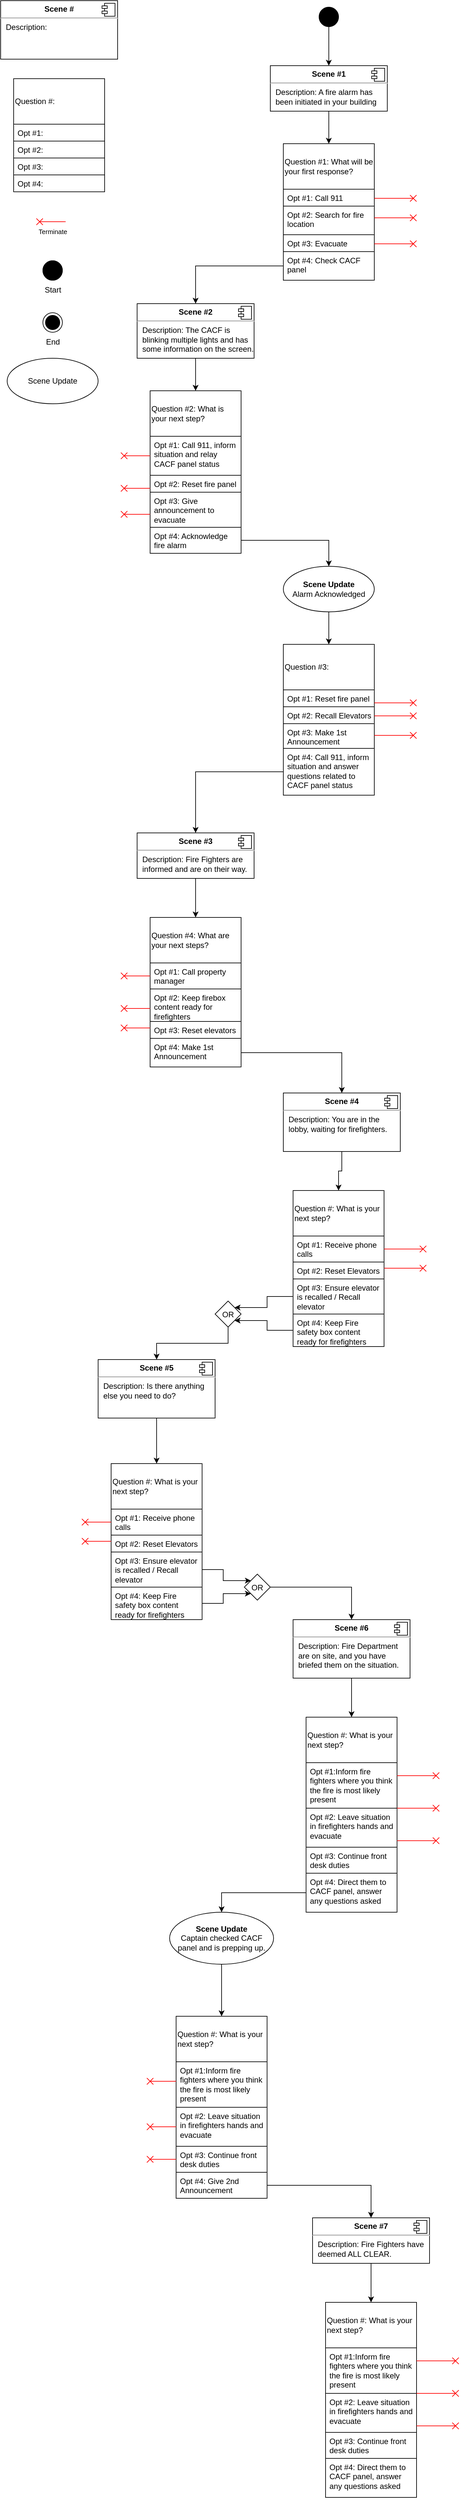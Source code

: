 <mxfile version="21.6.9" type="github">
  <diagram name="Page-1" id="AQs57PXgsGD-zcUtLHHk">
    <mxGraphModel dx="1326" dy="733" grid="1" gridSize="10" guides="1" tooltips="1" connect="1" arrows="1" fold="1" page="1" pageScale="1" pageWidth="850" pageHeight="1100" math="0" shadow="0">
      <root>
        <mxCell id="0" />
        <mxCell id="1" parent="0" />
        <mxCell id="a6gklqWP3DV6brZuFsVB-33" value="&lt;p style=&quot;margin:0px;margin-top:6px;text-align:center;&quot;&gt;&lt;b&gt;Scene #&lt;/b&gt;&lt;/p&gt;&lt;hr&gt;&lt;p style=&quot;margin:0px;margin-left:8px;&quot;&gt;Description:&amp;nbsp;&lt;/p&gt;" style="align=left;overflow=fill;html=1;dropTarget=0;whiteSpace=wrap;" parent="1" vertex="1">
          <mxGeometry x="10" y="10" width="180" height="90" as="geometry" />
        </mxCell>
        <mxCell id="a6gklqWP3DV6brZuFsVB-34" value="" style="shape=component;jettyWidth=8;jettyHeight=4;" parent="a6gklqWP3DV6brZuFsVB-33" vertex="1">
          <mxGeometry x="1" width="20" height="20" relative="1" as="geometry">
            <mxPoint x="-24" y="4" as="offset" />
          </mxGeometry>
        </mxCell>
        <mxCell id="a6gklqWP3DV6brZuFsVB-35" value="Question #:" style="swimlane;fontStyle=0;childLayout=stackLayout;horizontal=1;startSize=70;fillColor=none;horizontalStack=0;resizeParent=1;resizeParentMax=0;resizeLast=0;collapsible=1;marginBottom=0;whiteSpace=wrap;html=1;align=left;" parent="1" vertex="1">
          <mxGeometry x="30" y="130" width="140" height="174" as="geometry" />
        </mxCell>
        <mxCell id="a6gklqWP3DV6brZuFsVB-41" value="Opt #1:" style="text;strokeColor=default;fillColor=none;align=left;verticalAlign=top;spacingLeft=4;spacingRight=4;overflow=hidden;rotatable=0;points=[[0,0.5],[1,0.5]];portConstraint=eastwest;whiteSpace=wrap;html=1;" parent="a6gklqWP3DV6brZuFsVB-35" vertex="1">
          <mxGeometry y="70" width="140" height="26" as="geometry" />
        </mxCell>
        <mxCell id="a6gklqWP3DV6brZuFsVB-40" value="Opt #2:" style="text;strokeColor=default;fillColor=none;align=left;verticalAlign=top;spacingLeft=4;spacingRight=4;overflow=hidden;rotatable=0;points=[[0,0.5],[1,0.5]];portConstraint=eastwest;whiteSpace=wrap;html=1;" parent="a6gklqWP3DV6brZuFsVB-35" vertex="1">
          <mxGeometry y="96" width="140" height="26" as="geometry" />
        </mxCell>
        <mxCell id="a6gklqWP3DV6brZuFsVB-39" value="Opt #3:" style="text;strokeColor=default;fillColor=none;align=left;verticalAlign=top;spacingLeft=4;spacingRight=4;overflow=hidden;rotatable=0;points=[[0,0.5],[1,0.5]];portConstraint=eastwest;whiteSpace=wrap;html=1;" parent="a6gklqWP3DV6brZuFsVB-35" vertex="1">
          <mxGeometry y="122" width="140" height="26" as="geometry" />
        </mxCell>
        <mxCell id="a6gklqWP3DV6brZuFsVB-36" value="Opt #4:" style="text;strokeColor=default;fillColor=none;align=left;verticalAlign=top;spacingLeft=4;spacingRight=4;overflow=hidden;rotatable=0;points=[[0,0.5],[1,0.5]];portConstraint=eastwest;whiteSpace=wrap;html=1;" parent="a6gklqWP3DV6brZuFsVB-35" vertex="1">
          <mxGeometry y="148" width="140" height="26" as="geometry" />
        </mxCell>
        <mxCell id="a6gklqWP3DV6brZuFsVB-42" value="" style="endArrow=none;startArrow=sysMLx;endFill=0;startFill=0;html=1;verticalAlign=bottom;labelBackgroundColor=none;strokeWidth=1;startSize=8;rounded=0;strokeColor=#FF0000;" parent="1" edge="1">
          <mxGeometry width="160" relative="1" as="geometry">
            <mxPoint x="70" y="350" as="sourcePoint" />
            <mxPoint x="110" y="350" as="targetPoint" />
          </mxGeometry>
        </mxCell>
        <mxCell id="a6gklqWP3DV6brZuFsVB-43" value="&lt;font style=&quot;font-size: 10px;&quot;&gt;Terminate&lt;/font&gt;" style="text;html=1;align=center;verticalAlign=middle;resizable=0;points=[];autosize=1;strokeColor=none;fillColor=none;" parent="1" vertex="1">
          <mxGeometry x="55" y="350" width="70" height="30" as="geometry" />
        </mxCell>
        <mxCell id="a6gklqWP3DV6brZuFsVB-44" value="" style="ellipse;fillColor=strokeColor;html=1;" parent="1" vertex="1">
          <mxGeometry x="75" y="410" width="30" height="30" as="geometry" />
        </mxCell>
        <mxCell id="a6gklqWP3DV6brZuFsVB-45" value="" style="ellipse;html=1;shape=endState;fillColor=strokeColor;" parent="1" vertex="1">
          <mxGeometry x="75" y="490" width="30" height="30" as="geometry" />
        </mxCell>
        <mxCell id="a6gklqWP3DV6brZuFsVB-46" value="Start" style="text;html=1;align=center;verticalAlign=middle;resizable=0;points=[];autosize=1;strokeColor=none;fillColor=none;" parent="1" vertex="1">
          <mxGeometry x="65" y="440" width="50" height="30" as="geometry" />
        </mxCell>
        <mxCell id="a6gklqWP3DV6brZuFsVB-47" value="End" style="text;html=1;align=center;verticalAlign=middle;resizable=0;points=[];autosize=1;strokeColor=none;fillColor=none;" parent="1" vertex="1">
          <mxGeometry x="70" y="520" width="40" height="30" as="geometry" />
        </mxCell>
        <mxCell id="a6gklqWP3DV6brZuFsVB-48" value="" style="ellipse;fillColor=strokeColor;html=1;" parent="1" vertex="1">
          <mxGeometry x="75" y="410" width="30" height="30" as="geometry" />
        </mxCell>
        <mxCell id="a6gklqWP3DV6brZuFsVB-52" style="edgeStyle=orthogonalEdgeStyle;rounded=0;orthogonalLoop=1;jettySize=auto;html=1;entryX=0.5;entryY=0;entryDx=0;entryDy=0;" parent="1" source="a6gklqWP3DV6brZuFsVB-49" target="a6gklqWP3DV6brZuFsVB-50" edge="1">
          <mxGeometry relative="1" as="geometry" />
        </mxCell>
        <mxCell id="a6gklqWP3DV6brZuFsVB-49" value="" style="ellipse;fillColor=strokeColor;html=1;" parent="1" vertex="1">
          <mxGeometry x="500" y="20" width="30" height="30" as="geometry" />
        </mxCell>
        <mxCell id="a6gklqWP3DV6brZuFsVB-58" style="edgeStyle=orthogonalEdgeStyle;rounded=0;orthogonalLoop=1;jettySize=auto;html=1;entryX=0.5;entryY=0;entryDx=0;entryDy=0;" parent="1" source="a6gklqWP3DV6brZuFsVB-50" target="a6gklqWP3DV6brZuFsVB-53" edge="1">
          <mxGeometry relative="1" as="geometry" />
        </mxCell>
        <mxCell id="a6gklqWP3DV6brZuFsVB-50" value="&lt;p style=&quot;margin:0px;margin-top:6px;text-align:center;&quot;&gt;&lt;b&gt;Scene #1&lt;/b&gt;&lt;/p&gt;&lt;hr&gt;&lt;p style=&quot;margin:0px;margin-left:8px;&quot;&gt;Description: A fire alarm has been initiated in your building&lt;/p&gt;" style="align=left;overflow=fill;html=1;dropTarget=0;whiteSpace=wrap;" parent="1" vertex="1">
          <mxGeometry x="425" y="110" width="180" height="70" as="geometry" />
        </mxCell>
        <mxCell id="a6gklqWP3DV6brZuFsVB-51" value="" style="shape=component;jettyWidth=8;jettyHeight=4;" parent="a6gklqWP3DV6brZuFsVB-50" vertex="1">
          <mxGeometry x="1" width="20" height="20" relative="1" as="geometry">
            <mxPoint x="-24" y="4" as="offset" />
          </mxGeometry>
        </mxCell>
        <mxCell id="a6gklqWP3DV6brZuFsVB-53" value="Question #1: What will be your first response?&amp;nbsp;" style="swimlane;fontStyle=0;childLayout=stackLayout;horizontal=1;startSize=70;fillColor=none;horizontalStack=0;resizeParent=1;resizeParentMax=0;resizeLast=0;collapsible=1;marginBottom=0;whiteSpace=wrap;html=1;align=left;" parent="1" vertex="1">
          <mxGeometry x="445" y="230" width="140" height="210" as="geometry" />
        </mxCell>
        <mxCell id="a6gklqWP3DV6brZuFsVB-54" value="Opt #1: Call 911" style="text;strokeColor=default;fillColor=none;align=left;verticalAlign=top;spacingLeft=4;spacingRight=4;overflow=hidden;rotatable=0;points=[[0,0.5],[1,0.5]];portConstraint=eastwest;whiteSpace=wrap;html=1;" parent="a6gklqWP3DV6brZuFsVB-53" vertex="1">
          <mxGeometry y="70" width="140" height="26" as="geometry" />
        </mxCell>
        <mxCell id="a6gklqWP3DV6brZuFsVB-55" value="Opt #2: Search for fire location" style="text;strokeColor=default;fillColor=none;align=left;verticalAlign=top;spacingLeft=4;spacingRight=4;overflow=hidden;rotatable=0;points=[[0,0.5],[1,0.5]];portConstraint=eastwest;whiteSpace=wrap;html=1;" parent="a6gklqWP3DV6brZuFsVB-53" vertex="1">
          <mxGeometry y="96" width="140" height="44" as="geometry" />
        </mxCell>
        <mxCell id="a6gklqWP3DV6brZuFsVB-56" value="Opt #3: Evacuate" style="text;strokeColor=default;fillColor=none;align=left;verticalAlign=top;spacingLeft=4;spacingRight=4;overflow=hidden;rotatable=0;points=[[0,0.5],[1,0.5]];portConstraint=eastwest;whiteSpace=wrap;html=1;" parent="a6gklqWP3DV6brZuFsVB-53" vertex="1">
          <mxGeometry y="140" width="140" height="26" as="geometry" />
        </mxCell>
        <mxCell id="a6gklqWP3DV6brZuFsVB-57" value="Opt #4: Check CACF panel" style="text;strokeColor=default;fillColor=none;align=left;verticalAlign=top;spacingLeft=4;spacingRight=4;overflow=hidden;rotatable=0;points=[[0,0.5],[1,0.5]];portConstraint=eastwest;whiteSpace=wrap;html=1;" parent="a6gklqWP3DV6brZuFsVB-53" vertex="1">
          <mxGeometry y="166" width="140" height="44" as="geometry" />
        </mxCell>
        <mxCell id="a6gklqWP3DV6brZuFsVB-71" style="edgeStyle=orthogonalEdgeStyle;rounded=0;orthogonalLoop=1;jettySize=auto;html=1;entryX=0.5;entryY=0;entryDx=0;entryDy=0;" parent="1" source="a6gklqWP3DV6brZuFsVB-59" target="a6gklqWP3DV6brZuFsVB-66" edge="1">
          <mxGeometry relative="1" as="geometry" />
        </mxCell>
        <mxCell id="a6gklqWP3DV6brZuFsVB-59" value="&lt;p style=&quot;margin:0px;margin-top:6px;text-align:center;&quot;&gt;&lt;b&gt;Scene #2&lt;/b&gt;&lt;/p&gt;&lt;hr&gt;&lt;p style=&quot;margin:0px;margin-left:8px;&quot;&gt;Description: The CACF is blinking multiple lights and has some information on the screen.&lt;/p&gt;" style="align=left;overflow=fill;html=1;dropTarget=0;whiteSpace=wrap;" parent="1" vertex="1">
          <mxGeometry x="220" y="476" width="180" height="84" as="geometry" />
        </mxCell>
        <mxCell id="a6gklqWP3DV6brZuFsVB-60" value="" style="shape=component;jettyWidth=8;jettyHeight=4;" parent="a6gklqWP3DV6brZuFsVB-59" vertex="1">
          <mxGeometry x="1" width="20" height="20" relative="1" as="geometry">
            <mxPoint x="-24" y="4" as="offset" />
          </mxGeometry>
        </mxCell>
        <mxCell id="a6gklqWP3DV6brZuFsVB-61" style="edgeStyle=orthogonalEdgeStyle;rounded=0;orthogonalLoop=1;jettySize=auto;html=1;entryX=0.5;entryY=0;entryDx=0;entryDy=0;" parent="1" source="a6gklqWP3DV6brZuFsVB-57" target="a6gklqWP3DV6brZuFsVB-59" edge="1">
          <mxGeometry relative="1" as="geometry" />
        </mxCell>
        <mxCell id="a6gklqWP3DV6brZuFsVB-63" value="" style="endArrow=none;startArrow=sysMLx;endFill=0;startFill=0;html=1;verticalAlign=bottom;labelBackgroundColor=none;strokeWidth=1;startSize=8;rounded=0;strokeColor=#FF0000;" parent="1" edge="1">
          <mxGeometry width="160" relative="1" as="geometry">
            <mxPoint x="645" y="314" as="sourcePoint" />
            <mxPoint x="585" y="314" as="targetPoint" />
          </mxGeometry>
        </mxCell>
        <mxCell id="a6gklqWP3DV6brZuFsVB-64" value="" style="endArrow=none;startArrow=sysMLx;endFill=0;startFill=0;html=1;verticalAlign=bottom;labelBackgroundColor=none;strokeWidth=1;startSize=8;rounded=0;strokeColor=#FF0000;" parent="1" edge="1">
          <mxGeometry width="160" relative="1" as="geometry">
            <mxPoint x="645" y="344" as="sourcePoint" />
            <mxPoint x="585" y="344" as="targetPoint" />
          </mxGeometry>
        </mxCell>
        <mxCell id="a6gklqWP3DV6brZuFsVB-65" value="" style="endArrow=none;startArrow=sysMLx;endFill=0;startFill=0;html=1;verticalAlign=bottom;labelBackgroundColor=none;strokeWidth=1;startSize=8;rounded=0;strokeColor=#FF0000;" parent="1" edge="1">
          <mxGeometry width="160" relative="1" as="geometry">
            <mxPoint x="645" y="384" as="sourcePoint" />
            <mxPoint x="585" y="384" as="targetPoint" />
          </mxGeometry>
        </mxCell>
        <mxCell id="a6gklqWP3DV6brZuFsVB-66" value="Question #2: What is your next step?" style="swimlane;fontStyle=0;childLayout=stackLayout;horizontal=1;startSize=70;fillColor=none;horizontalStack=0;resizeParent=1;resizeParentMax=0;resizeLast=0;collapsible=1;marginBottom=0;whiteSpace=wrap;html=1;align=left;" parent="1" vertex="1">
          <mxGeometry x="240" y="610" width="140" height="250" as="geometry" />
        </mxCell>
        <mxCell id="a6gklqWP3DV6brZuFsVB-67" value="Opt #1: Call 911, inform situation and relay CACF panel status" style="text;strokeColor=default;fillColor=none;align=left;verticalAlign=top;spacingLeft=4;spacingRight=4;overflow=hidden;rotatable=0;points=[[0,0.5],[1,0.5]];portConstraint=eastwest;whiteSpace=wrap;html=1;" parent="a6gklqWP3DV6brZuFsVB-66" vertex="1">
          <mxGeometry y="70" width="140" height="60" as="geometry" />
        </mxCell>
        <mxCell id="a6gklqWP3DV6brZuFsVB-68" value="Opt #2: Reset fire panel" style="text;strokeColor=default;fillColor=none;align=left;verticalAlign=top;spacingLeft=4;spacingRight=4;overflow=hidden;rotatable=0;points=[[0,0.5],[1,0.5]];portConstraint=eastwest;whiteSpace=wrap;html=1;" parent="a6gklqWP3DV6brZuFsVB-66" vertex="1">
          <mxGeometry y="130" width="140" height="26" as="geometry" />
        </mxCell>
        <mxCell id="a6gklqWP3DV6brZuFsVB-69" value="Opt #3: Give announcement to evacuate" style="text;strokeColor=default;fillColor=none;align=left;verticalAlign=top;spacingLeft=4;spacingRight=4;overflow=hidden;rotatable=0;points=[[0,0.5],[1,0.5]];portConstraint=eastwest;whiteSpace=wrap;html=1;" parent="a6gklqWP3DV6brZuFsVB-66" vertex="1">
          <mxGeometry y="156" width="140" height="54" as="geometry" />
        </mxCell>
        <mxCell id="a6gklqWP3DV6brZuFsVB-70" value="Opt #4: Acknowledge fire alarm" style="text;strokeColor=default;fillColor=none;align=left;verticalAlign=top;spacingLeft=4;spacingRight=4;overflow=hidden;rotatable=0;points=[[0,0.5],[1,0.5]];portConstraint=eastwest;whiteSpace=wrap;html=1;" parent="a6gklqWP3DV6brZuFsVB-66" vertex="1">
          <mxGeometry y="210" width="140" height="40" as="geometry" />
        </mxCell>
        <mxCell id="a6gklqWP3DV6brZuFsVB-72" value="" style="endArrow=none;startArrow=sysMLx;endFill=0;startFill=0;html=1;verticalAlign=bottom;labelBackgroundColor=none;strokeWidth=1;startSize=8;rounded=0;strokeColor=#FF0000;" parent="1" edge="1">
          <mxGeometry width="160" relative="1" as="geometry">
            <mxPoint x="200" y="710" as="sourcePoint" />
            <mxPoint x="240" y="710" as="targetPoint" />
          </mxGeometry>
        </mxCell>
        <mxCell id="a6gklqWP3DV6brZuFsVB-73" value="" style="endArrow=none;startArrow=sysMLx;endFill=0;startFill=0;html=1;verticalAlign=bottom;labelBackgroundColor=none;strokeWidth=1;startSize=8;rounded=0;strokeColor=#FF0000;" parent="1" edge="1">
          <mxGeometry width="160" relative="1" as="geometry">
            <mxPoint x="200" y="760" as="sourcePoint" />
            <mxPoint x="240" y="760" as="targetPoint" />
          </mxGeometry>
        </mxCell>
        <mxCell id="a6gklqWP3DV6brZuFsVB-74" value="" style="endArrow=none;startArrow=sysMLx;endFill=0;startFill=0;html=1;verticalAlign=bottom;labelBackgroundColor=none;strokeWidth=1;startSize=8;rounded=0;strokeColor=#FF0000;" parent="1" edge="1">
          <mxGeometry width="160" relative="1" as="geometry">
            <mxPoint x="200" y="800" as="sourcePoint" />
            <mxPoint x="240" y="800" as="targetPoint" />
          </mxGeometry>
        </mxCell>
        <mxCell id="a6gklqWP3DV6brZuFsVB-82" value="Scene Update" style="ellipse;whiteSpace=wrap;html=1;" parent="1" vertex="1">
          <mxGeometry x="20" y="560" width="140" height="70" as="geometry" />
        </mxCell>
        <mxCell id="a6gklqWP3DV6brZuFsVB-90" style="edgeStyle=orthogonalEdgeStyle;rounded=0;orthogonalLoop=1;jettySize=auto;html=1;entryX=0.5;entryY=0;entryDx=0;entryDy=0;" parent="1" source="a6gklqWP3DV6brZuFsVB-83" target="a6gklqWP3DV6brZuFsVB-85" edge="1">
          <mxGeometry relative="1" as="geometry" />
        </mxCell>
        <mxCell id="a6gklqWP3DV6brZuFsVB-83" value="&lt;b&gt;Scene Update&lt;/b&gt;&lt;br&gt;Alarm Acknowledged" style="ellipse;whiteSpace=wrap;html=1;" parent="1" vertex="1">
          <mxGeometry x="445" y="880" width="140" height="70" as="geometry" />
        </mxCell>
        <mxCell id="a6gklqWP3DV6brZuFsVB-84" style="edgeStyle=orthogonalEdgeStyle;rounded=0;orthogonalLoop=1;jettySize=auto;html=1;entryX=0.5;entryY=0;entryDx=0;entryDy=0;" parent="1" source="a6gklqWP3DV6brZuFsVB-70" target="a6gklqWP3DV6brZuFsVB-83" edge="1">
          <mxGeometry relative="1" as="geometry" />
        </mxCell>
        <mxCell id="a6gklqWP3DV6brZuFsVB-85" value="Question #3:" style="swimlane;fontStyle=0;childLayout=stackLayout;horizontal=1;startSize=70;fillColor=none;horizontalStack=0;resizeParent=1;resizeParentMax=0;resizeLast=0;collapsible=1;marginBottom=0;whiteSpace=wrap;html=1;align=left;" parent="1" vertex="1">
          <mxGeometry x="445" y="1000" width="140" height="232" as="geometry" />
        </mxCell>
        <mxCell id="a6gklqWP3DV6brZuFsVB-86" value="Opt #1: Reset fire panel" style="text;strokeColor=default;fillColor=none;align=left;verticalAlign=top;spacingLeft=4;spacingRight=4;overflow=hidden;rotatable=0;points=[[0,0.5],[1,0.5]];portConstraint=eastwest;whiteSpace=wrap;html=1;" parent="a6gklqWP3DV6brZuFsVB-85" vertex="1">
          <mxGeometry y="70" width="140" height="26" as="geometry" />
        </mxCell>
        <mxCell id="a6gklqWP3DV6brZuFsVB-87" value="Opt #2: Recall Elevators" style="text;strokeColor=default;fillColor=none;align=left;verticalAlign=top;spacingLeft=4;spacingRight=4;overflow=hidden;rotatable=0;points=[[0,0.5],[1,0.5]];portConstraint=eastwest;whiteSpace=wrap;html=1;" parent="a6gklqWP3DV6brZuFsVB-85" vertex="1">
          <mxGeometry y="96" width="140" height="26" as="geometry" />
        </mxCell>
        <mxCell id="a6gklqWP3DV6brZuFsVB-88" value="Opt #3: Make 1st Announcement" style="text;strokeColor=default;fillColor=none;align=left;verticalAlign=top;spacingLeft=4;spacingRight=4;overflow=hidden;rotatable=0;points=[[0,0.5],[1,0.5]];portConstraint=eastwest;whiteSpace=wrap;html=1;" parent="a6gklqWP3DV6brZuFsVB-85" vertex="1">
          <mxGeometry y="122" width="140" height="38" as="geometry" />
        </mxCell>
        <mxCell id="a6gklqWP3DV6brZuFsVB-89" value="Opt #4: Call 911, inform situation and answer questions related to CACF panel status" style="text;strokeColor=default;fillColor=none;align=left;verticalAlign=top;spacingLeft=4;spacingRight=4;overflow=hidden;rotatable=0;points=[[0,0.5],[1,0.5]];portConstraint=eastwest;whiteSpace=wrap;html=1;" parent="a6gklqWP3DV6brZuFsVB-85" vertex="1">
          <mxGeometry y="160" width="140" height="72" as="geometry" />
        </mxCell>
        <mxCell id="a6gklqWP3DV6brZuFsVB-91" value="" style="endArrow=none;startArrow=sysMLx;endFill=0;startFill=0;html=1;verticalAlign=bottom;labelBackgroundColor=none;strokeWidth=1;startSize=8;rounded=0;strokeColor=#FF0000;" parent="1" edge="1">
          <mxGeometry width="160" relative="1" as="geometry">
            <mxPoint x="645" y="1090" as="sourcePoint" />
            <mxPoint x="585" y="1090" as="targetPoint" />
          </mxGeometry>
        </mxCell>
        <mxCell id="a6gklqWP3DV6brZuFsVB-92" value="" style="endArrow=none;startArrow=sysMLx;endFill=0;startFill=0;html=1;verticalAlign=bottom;labelBackgroundColor=none;strokeWidth=1;startSize=8;rounded=0;strokeColor=#FF0000;" parent="1" edge="1">
          <mxGeometry width="160" relative="1" as="geometry">
            <mxPoint x="645" y="1110" as="sourcePoint" />
            <mxPoint x="585" y="1110" as="targetPoint" />
          </mxGeometry>
        </mxCell>
        <mxCell id="a6gklqWP3DV6brZuFsVB-93" value="" style="endArrow=none;startArrow=sysMLx;endFill=0;startFill=0;html=1;verticalAlign=bottom;labelBackgroundColor=none;strokeWidth=1;startSize=8;rounded=0;strokeColor=#FF0000;" parent="1" edge="1">
          <mxGeometry width="160" relative="1" as="geometry">
            <mxPoint x="645" y="1140" as="sourcePoint" />
            <mxPoint x="585" y="1140" as="targetPoint" />
          </mxGeometry>
        </mxCell>
        <mxCell id="a6gklqWP3DV6brZuFsVB-103" style="edgeStyle=orthogonalEdgeStyle;rounded=0;orthogonalLoop=1;jettySize=auto;html=1;entryX=0.5;entryY=0;entryDx=0;entryDy=0;" parent="1" source="a6gklqWP3DV6brZuFsVB-95" target="a6gklqWP3DV6brZuFsVB-98" edge="1">
          <mxGeometry relative="1" as="geometry" />
        </mxCell>
        <mxCell id="a6gklqWP3DV6brZuFsVB-95" value="&lt;p style=&quot;margin:0px;margin-top:6px;text-align:center;&quot;&gt;&lt;b&gt;Scene #3&lt;/b&gt;&lt;/p&gt;&lt;hr&gt;&lt;p style=&quot;margin:0px;margin-left:8px;&quot;&gt;Description: Fire Fighters are informed and are on their way.&lt;/p&gt;" style="align=left;overflow=fill;html=1;dropTarget=0;whiteSpace=wrap;" parent="1" vertex="1">
          <mxGeometry x="220" y="1290" width="180" height="70" as="geometry" />
        </mxCell>
        <mxCell id="a6gklqWP3DV6brZuFsVB-96" value="" style="shape=component;jettyWidth=8;jettyHeight=4;" parent="a6gklqWP3DV6brZuFsVB-95" vertex="1">
          <mxGeometry x="1" width="20" height="20" relative="1" as="geometry">
            <mxPoint x="-24" y="4" as="offset" />
          </mxGeometry>
        </mxCell>
        <mxCell id="a6gklqWP3DV6brZuFsVB-97" style="edgeStyle=orthogonalEdgeStyle;rounded=0;orthogonalLoop=1;jettySize=auto;html=1;entryX=0.5;entryY=0;entryDx=0;entryDy=0;" parent="1" source="a6gklqWP3DV6brZuFsVB-89" target="a6gklqWP3DV6brZuFsVB-95" edge="1">
          <mxGeometry relative="1" as="geometry" />
        </mxCell>
        <mxCell id="a6gklqWP3DV6brZuFsVB-98" value="Question #4: What are your next steps?" style="swimlane;fontStyle=0;childLayout=stackLayout;horizontal=1;startSize=70;fillColor=none;horizontalStack=0;resizeParent=1;resizeParentMax=0;resizeLast=0;collapsible=1;marginBottom=0;whiteSpace=wrap;html=1;align=left;" parent="1" vertex="1">
          <mxGeometry x="240" y="1420" width="140" height="230" as="geometry" />
        </mxCell>
        <mxCell id="a6gklqWP3DV6brZuFsVB-99" value="Opt #1: Call property manager" style="text;strokeColor=default;fillColor=none;align=left;verticalAlign=top;spacingLeft=4;spacingRight=4;overflow=hidden;rotatable=0;points=[[0,0.5],[1,0.5]];portConstraint=eastwest;whiteSpace=wrap;html=1;" parent="a6gklqWP3DV6brZuFsVB-98" vertex="1">
          <mxGeometry y="70" width="140" height="40" as="geometry" />
        </mxCell>
        <mxCell id="a6gklqWP3DV6brZuFsVB-100" value="Opt #2: Keep firebox content ready for firefighters" style="text;strokeColor=default;fillColor=none;align=left;verticalAlign=top;spacingLeft=4;spacingRight=4;overflow=hidden;rotatable=0;points=[[0,0.5],[1,0.5]];portConstraint=eastwest;whiteSpace=wrap;html=1;" parent="a6gklqWP3DV6brZuFsVB-98" vertex="1">
          <mxGeometry y="110" width="140" height="50" as="geometry" />
        </mxCell>
        <mxCell id="a6gklqWP3DV6brZuFsVB-101" value="Opt #3: Reset elevators" style="text;strokeColor=default;fillColor=none;align=left;verticalAlign=top;spacingLeft=4;spacingRight=4;overflow=hidden;rotatable=0;points=[[0,0.5],[1,0.5]];portConstraint=eastwest;whiteSpace=wrap;html=1;" parent="a6gklqWP3DV6brZuFsVB-98" vertex="1">
          <mxGeometry y="160" width="140" height="26" as="geometry" />
        </mxCell>
        <mxCell id="a6gklqWP3DV6brZuFsVB-102" value="Opt #4: Make 1st Announcement" style="text;strokeColor=default;fillColor=none;align=left;verticalAlign=top;spacingLeft=4;spacingRight=4;overflow=hidden;rotatable=0;points=[[0,0.5],[1,0.5]];portConstraint=eastwest;whiteSpace=wrap;html=1;" parent="a6gklqWP3DV6brZuFsVB-98" vertex="1">
          <mxGeometry y="186" width="140" height="44" as="geometry" />
        </mxCell>
        <mxCell id="a6gklqWP3DV6brZuFsVB-104" value="" style="endArrow=none;startArrow=sysMLx;endFill=0;startFill=0;html=1;verticalAlign=bottom;labelBackgroundColor=none;strokeWidth=1;startSize=8;rounded=0;strokeColor=#FF0000;" parent="1" edge="1">
          <mxGeometry width="160" relative="1" as="geometry">
            <mxPoint x="200" y="1510" as="sourcePoint" />
            <mxPoint x="240" y="1510" as="targetPoint" />
          </mxGeometry>
        </mxCell>
        <mxCell id="a6gklqWP3DV6brZuFsVB-105" value="" style="endArrow=none;startArrow=sysMLx;endFill=0;startFill=0;html=1;verticalAlign=bottom;labelBackgroundColor=none;strokeWidth=1;startSize=8;rounded=0;strokeColor=#FF0000;" parent="1" edge="1">
          <mxGeometry width="160" relative="1" as="geometry">
            <mxPoint x="200" y="1560" as="sourcePoint" />
            <mxPoint x="240" y="1560" as="targetPoint" />
          </mxGeometry>
        </mxCell>
        <mxCell id="a6gklqWP3DV6brZuFsVB-106" value="" style="endArrow=none;startArrow=sysMLx;endFill=0;startFill=0;html=1;verticalAlign=bottom;labelBackgroundColor=none;strokeWidth=1;startSize=8;rounded=0;strokeColor=#FF0000;" parent="1" edge="1">
          <mxGeometry width="160" relative="1" as="geometry">
            <mxPoint x="200" y="1590" as="sourcePoint" />
            <mxPoint x="240" y="1590" as="targetPoint" />
          </mxGeometry>
        </mxCell>
        <mxCell id="nTgFNNYBhszNcL93PH7k-1" style="edgeStyle=orthogonalEdgeStyle;rounded=0;orthogonalLoop=1;jettySize=auto;html=1;entryX=0.5;entryY=0;entryDx=0;entryDy=0;" parent="1" source="a6gklqWP3DV6brZuFsVB-107" target="a6gklqWP3DV6brZuFsVB-123" edge="1">
          <mxGeometry relative="1" as="geometry" />
        </mxCell>
        <mxCell id="a6gklqWP3DV6brZuFsVB-107" value="&lt;p style=&quot;margin:0px;margin-top:6px;text-align:center;&quot;&gt;&lt;b&gt;Scene #4&lt;/b&gt;&lt;/p&gt;&lt;hr&gt;&lt;p style=&quot;margin:0px;margin-left:8px;&quot;&gt;Description: You are in the lobby, waiting for firefighters.&lt;/p&gt;" style="align=left;overflow=fill;html=1;dropTarget=0;whiteSpace=wrap;" parent="1" vertex="1">
          <mxGeometry x="445" y="1690" width="180" height="90" as="geometry" />
        </mxCell>
        <mxCell id="a6gklqWP3DV6brZuFsVB-108" value="" style="shape=component;jettyWidth=8;jettyHeight=4;" parent="a6gklqWP3DV6brZuFsVB-107" vertex="1">
          <mxGeometry x="1" width="20" height="20" relative="1" as="geometry">
            <mxPoint x="-24" y="4" as="offset" />
          </mxGeometry>
        </mxCell>
        <mxCell id="a6gklqWP3DV6brZuFsVB-109" style="edgeStyle=orthogonalEdgeStyle;rounded=0;orthogonalLoop=1;jettySize=auto;html=1;entryX=0.5;entryY=0;entryDx=0;entryDy=0;" parent="1" source="a6gklqWP3DV6brZuFsVB-102" target="a6gklqWP3DV6brZuFsVB-107" edge="1">
          <mxGeometry relative="1" as="geometry" />
        </mxCell>
        <mxCell id="a6gklqWP3DV6brZuFsVB-123" value="Question #: What is your next step?" style="swimlane;fontStyle=0;childLayout=stackLayout;horizontal=1;startSize=70;fillColor=none;horizontalStack=0;resizeParent=1;resizeParentMax=0;resizeLast=0;collapsible=1;marginBottom=0;whiteSpace=wrap;html=1;align=left;" parent="1" vertex="1">
          <mxGeometry x="460" y="1840" width="140" height="240" as="geometry" />
        </mxCell>
        <mxCell id="a6gklqWP3DV6brZuFsVB-124" value="Opt #1: Receive phone calls" style="text;strokeColor=default;fillColor=none;align=left;verticalAlign=top;spacingLeft=4;spacingRight=4;overflow=hidden;rotatable=0;points=[[0,0.5],[1,0.5]];portConstraint=eastwest;whiteSpace=wrap;html=1;" parent="a6gklqWP3DV6brZuFsVB-123" vertex="1">
          <mxGeometry y="70" width="140" height="40" as="geometry" />
        </mxCell>
        <mxCell id="a6gklqWP3DV6brZuFsVB-125" value="Opt #2: Reset Elevators" style="text;strokeColor=default;fillColor=none;align=left;verticalAlign=top;spacingLeft=4;spacingRight=4;overflow=hidden;rotatable=0;points=[[0,0.5],[1,0.5]];portConstraint=eastwest;whiteSpace=wrap;html=1;" parent="a6gklqWP3DV6brZuFsVB-123" vertex="1">
          <mxGeometry y="110" width="140" height="26" as="geometry" />
        </mxCell>
        <mxCell id="a6gklqWP3DV6brZuFsVB-126" value="Opt #3: Ensure elevator is recalled / Recall elevator&amp;nbsp;" style="text;strokeColor=default;fillColor=none;align=left;verticalAlign=top;spacingLeft=4;spacingRight=4;overflow=hidden;rotatable=0;points=[[0,0.5],[1,0.5]];portConstraint=eastwest;whiteSpace=wrap;html=1;" parent="a6gklqWP3DV6brZuFsVB-123" vertex="1">
          <mxGeometry y="136" width="140" height="54" as="geometry" />
        </mxCell>
        <mxCell id="a6gklqWP3DV6brZuFsVB-127" value="Opt #4: Keep Fire safety box content ready for firefighters" style="text;strokeColor=default;fillColor=none;align=left;verticalAlign=top;spacingLeft=4;spacingRight=4;overflow=hidden;rotatable=0;points=[[0,0.5],[1,0.5]];portConstraint=eastwest;whiteSpace=wrap;html=1;" parent="a6gklqWP3DV6brZuFsVB-123" vertex="1">
          <mxGeometry y="190" width="140" height="50" as="geometry" />
        </mxCell>
        <mxCell id="a6gklqWP3DV6brZuFsVB-143" style="edgeStyle=orthogonalEdgeStyle;rounded=0;orthogonalLoop=1;jettySize=auto;html=1;entryX=0.5;entryY=0;entryDx=0;entryDy=0;" parent="1" source="a6gklqWP3DV6brZuFsVB-128" target="a6gklqWP3DV6brZuFsVB-138" edge="1">
          <mxGeometry relative="1" as="geometry" />
        </mxCell>
        <mxCell id="a6gklqWP3DV6brZuFsVB-128" value="&lt;p style=&quot;margin:0px;margin-top:6px;text-align:center;&quot;&gt;&lt;b&gt;Scene #5&lt;/b&gt;&lt;/p&gt;&lt;hr&gt;&lt;p style=&quot;margin:0px;margin-left:8px;&quot;&gt;Description: Is there anything else you need to do?&lt;/p&gt;" style="align=left;overflow=fill;html=1;dropTarget=0;whiteSpace=wrap;" parent="1" vertex="1">
          <mxGeometry x="160" y="2100" width="180" height="90" as="geometry" />
        </mxCell>
        <mxCell id="a6gklqWP3DV6brZuFsVB-129" value="" style="shape=component;jettyWidth=8;jettyHeight=4;" parent="a6gklqWP3DV6brZuFsVB-128" vertex="1">
          <mxGeometry x="1" width="20" height="20" relative="1" as="geometry">
            <mxPoint x="-24" y="4" as="offset" />
          </mxGeometry>
        </mxCell>
        <mxCell id="a6gklqWP3DV6brZuFsVB-137" style="edgeStyle=orthogonalEdgeStyle;rounded=0;orthogonalLoop=1;jettySize=auto;html=1;entryX=0.5;entryY=0;entryDx=0;entryDy=0;" parent="1" source="a6gklqWP3DV6brZuFsVB-134" target="a6gklqWP3DV6brZuFsVB-128" edge="1">
          <mxGeometry relative="1" as="geometry" />
        </mxCell>
        <mxCell id="a6gklqWP3DV6brZuFsVB-134" value="OR" style="rhombus;" parent="1" vertex="1">
          <mxGeometry x="340" y="2010" width="40" height="40" as="geometry" />
        </mxCell>
        <mxCell id="a6gklqWP3DV6brZuFsVB-135" style="edgeStyle=orthogonalEdgeStyle;rounded=0;orthogonalLoop=1;jettySize=auto;html=1;entryX=1;entryY=0;entryDx=0;entryDy=0;" parent="1" source="a6gklqWP3DV6brZuFsVB-126" target="a6gklqWP3DV6brZuFsVB-134" edge="1">
          <mxGeometry relative="1" as="geometry" />
        </mxCell>
        <mxCell id="a6gklqWP3DV6brZuFsVB-136" style="edgeStyle=orthogonalEdgeStyle;rounded=0;orthogonalLoop=1;jettySize=auto;html=1;entryX=1;entryY=1;entryDx=0;entryDy=0;" parent="1" source="a6gklqWP3DV6brZuFsVB-127" target="a6gklqWP3DV6brZuFsVB-134" edge="1">
          <mxGeometry relative="1" as="geometry" />
        </mxCell>
        <mxCell id="a6gklqWP3DV6brZuFsVB-138" value="Question #: What is your next step?" style="swimlane;fontStyle=0;childLayout=stackLayout;horizontal=1;startSize=70;fillColor=none;horizontalStack=0;resizeParent=1;resizeParentMax=0;resizeLast=0;collapsible=1;marginBottom=0;whiteSpace=wrap;html=1;align=left;" parent="1" vertex="1">
          <mxGeometry x="180" y="2260" width="140" height="240" as="geometry" />
        </mxCell>
        <mxCell id="a6gklqWP3DV6brZuFsVB-139" value="Opt #1: Receive phone calls" style="text;strokeColor=default;fillColor=none;align=left;verticalAlign=top;spacingLeft=4;spacingRight=4;overflow=hidden;rotatable=0;points=[[0,0.5],[1,0.5]];portConstraint=eastwest;whiteSpace=wrap;html=1;" parent="a6gklqWP3DV6brZuFsVB-138" vertex="1">
          <mxGeometry y="70" width="140" height="40" as="geometry" />
        </mxCell>
        <mxCell id="a6gklqWP3DV6brZuFsVB-140" value="Opt #2: Reset Elevators" style="text;strokeColor=default;fillColor=none;align=left;verticalAlign=top;spacingLeft=4;spacingRight=4;overflow=hidden;rotatable=0;points=[[0,0.5],[1,0.5]];portConstraint=eastwest;whiteSpace=wrap;html=1;" parent="a6gklqWP3DV6brZuFsVB-138" vertex="1">
          <mxGeometry y="110" width="140" height="26" as="geometry" />
        </mxCell>
        <mxCell id="a6gklqWP3DV6brZuFsVB-141" value="Opt #3: Ensure elevator is recalled / Recall elevator&amp;nbsp;" style="text;strokeColor=default;fillColor=none;align=left;verticalAlign=top;spacingLeft=4;spacingRight=4;overflow=hidden;rotatable=0;points=[[0,0.5],[1,0.5]];portConstraint=eastwest;whiteSpace=wrap;html=1;" parent="a6gklqWP3DV6brZuFsVB-138" vertex="1">
          <mxGeometry y="136" width="140" height="54" as="geometry" />
        </mxCell>
        <mxCell id="a6gklqWP3DV6brZuFsVB-142" value="Opt #4: Keep Fire safety box content ready for firefighters" style="text;strokeColor=default;fillColor=none;align=left;verticalAlign=top;spacingLeft=4;spacingRight=4;overflow=hidden;rotatable=0;points=[[0,0.5],[1,0.5]];portConstraint=eastwest;whiteSpace=wrap;html=1;" parent="a6gklqWP3DV6brZuFsVB-138" vertex="1">
          <mxGeometry y="190" width="140" height="50" as="geometry" />
        </mxCell>
        <mxCell id="a6gklqWP3DV6brZuFsVB-144" value="" style="endArrow=none;startArrow=sysMLx;endFill=0;startFill=0;html=1;verticalAlign=bottom;labelBackgroundColor=none;strokeWidth=1;startSize=8;rounded=0;strokeColor=#FF0000;" parent="1" edge="1">
          <mxGeometry width="160" relative="1" as="geometry">
            <mxPoint x="660" y="1930" as="sourcePoint" />
            <mxPoint x="600" y="1930" as="targetPoint" />
          </mxGeometry>
        </mxCell>
        <mxCell id="a6gklqWP3DV6brZuFsVB-145" value="" style="endArrow=none;startArrow=sysMLx;endFill=0;startFill=0;html=1;verticalAlign=bottom;labelBackgroundColor=none;strokeWidth=1;startSize=8;rounded=0;strokeColor=#FF0000;" parent="1" edge="1">
          <mxGeometry width="160" relative="1" as="geometry">
            <mxPoint x="660" y="1959.5" as="sourcePoint" />
            <mxPoint x="600" y="1959.5" as="targetPoint" />
          </mxGeometry>
        </mxCell>
        <mxCell id="a6gklqWP3DV6brZuFsVB-146" value="" style="endArrow=none;startArrow=sysMLx;endFill=0;startFill=0;html=1;verticalAlign=bottom;labelBackgroundColor=none;strokeWidth=1;startSize=8;rounded=0;strokeColor=#FF0000;" parent="1" edge="1">
          <mxGeometry width="160" relative="1" as="geometry">
            <mxPoint x="140" y="2350" as="sourcePoint" />
            <mxPoint x="180" y="2350" as="targetPoint" />
          </mxGeometry>
        </mxCell>
        <mxCell id="Mk-_1bSngtp22bjIsBCg-1" style="edgeStyle=orthogonalEdgeStyle;rounded=0;orthogonalLoop=1;jettySize=auto;html=1;entryX=0.5;entryY=0;entryDx=0;entryDy=0;" parent="1" source="a6gklqWP3DV6brZuFsVB-148" target="a6gklqWP3DV6brZuFsVB-151" edge="1">
          <mxGeometry relative="1" as="geometry" />
        </mxCell>
        <mxCell id="a6gklqWP3DV6brZuFsVB-148" value="OR" style="rhombus;" parent="1" vertex="1">
          <mxGeometry x="385" y="2430" width="40" height="40" as="geometry" />
        </mxCell>
        <mxCell id="a6gklqWP3DV6brZuFsVB-149" style="edgeStyle=orthogonalEdgeStyle;rounded=0;orthogonalLoop=1;jettySize=auto;html=1;entryX=0;entryY=0;entryDx=0;entryDy=0;" parent="1" source="a6gklqWP3DV6brZuFsVB-141" target="a6gklqWP3DV6brZuFsVB-148" edge="1">
          <mxGeometry relative="1" as="geometry" />
        </mxCell>
        <mxCell id="a6gklqWP3DV6brZuFsVB-150" style="edgeStyle=orthogonalEdgeStyle;rounded=0;orthogonalLoop=1;jettySize=auto;html=1;entryX=0;entryY=1;entryDx=0;entryDy=0;" parent="1" source="a6gklqWP3DV6brZuFsVB-142" target="a6gklqWP3DV6brZuFsVB-148" edge="1">
          <mxGeometry relative="1" as="geometry" />
        </mxCell>
        <mxCell id="a6gklqWP3DV6brZuFsVB-158" style="edgeStyle=orthogonalEdgeStyle;rounded=0;orthogonalLoop=1;jettySize=auto;html=1;entryX=0.5;entryY=0;entryDx=0;entryDy=0;" parent="1" source="a6gklqWP3DV6brZuFsVB-151" target="a6gklqWP3DV6brZuFsVB-153" edge="1">
          <mxGeometry relative="1" as="geometry" />
        </mxCell>
        <mxCell id="a6gklqWP3DV6brZuFsVB-151" value="&lt;p style=&quot;margin:0px;margin-top:6px;text-align:center;&quot;&gt;&lt;b&gt;Scene #6&lt;/b&gt;&lt;/p&gt;&lt;hr&gt;&lt;p style=&quot;margin:0px;margin-left:8px;&quot;&gt;Description: Fire Department are on site, and you have briefed them on the situation.&amp;nbsp;&lt;/p&gt;" style="align=left;overflow=fill;html=1;dropTarget=0;whiteSpace=wrap;" parent="1" vertex="1">
          <mxGeometry x="460" y="2500" width="180" height="90" as="geometry" />
        </mxCell>
        <mxCell id="a6gklqWP3DV6brZuFsVB-152" value="" style="shape=component;jettyWidth=8;jettyHeight=4;" parent="a6gklqWP3DV6brZuFsVB-151" vertex="1">
          <mxGeometry x="1" width="20" height="20" relative="1" as="geometry">
            <mxPoint x="-24" y="4" as="offset" />
          </mxGeometry>
        </mxCell>
        <mxCell id="a6gklqWP3DV6brZuFsVB-153" value="Question #: What is your next step?" style="swimlane;fontStyle=0;childLayout=stackLayout;horizontal=1;startSize=70;fillColor=none;horizontalStack=0;resizeParent=1;resizeParentMax=0;resizeLast=0;collapsible=1;marginBottom=0;whiteSpace=wrap;html=1;align=left;" parent="1" vertex="1">
          <mxGeometry x="480" y="2650" width="140" height="300" as="geometry" />
        </mxCell>
        <mxCell id="a6gklqWP3DV6brZuFsVB-154" value="Opt #1:Inform fire fighters where you think the fire is most likely present" style="text;strokeColor=default;fillColor=none;align=left;verticalAlign=top;spacingLeft=4;spacingRight=4;overflow=hidden;rotatable=0;points=[[0,0.5],[1,0.5]];portConstraint=eastwest;whiteSpace=wrap;html=1;" parent="a6gklqWP3DV6brZuFsVB-153" vertex="1">
          <mxGeometry y="70" width="140" height="70" as="geometry" />
        </mxCell>
        <mxCell id="a6gklqWP3DV6brZuFsVB-155" value="Opt #2: Leave situation in firefighters hands and evacuate" style="text;strokeColor=default;fillColor=none;align=left;verticalAlign=top;spacingLeft=4;spacingRight=4;overflow=hidden;rotatable=0;points=[[0,0.5],[1,0.5]];portConstraint=eastwest;whiteSpace=wrap;html=1;" parent="a6gklqWP3DV6brZuFsVB-153" vertex="1">
          <mxGeometry y="140" width="140" height="60" as="geometry" />
        </mxCell>
        <mxCell id="a6gklqWP3DV6brZuFsVB-156" value="Opt #3: Continue front desk duties" style="text;strokeColor=default;fillColor=none;align=left;verticalAlign=top;spacingLeft=4;spacingRight=4;overflow=hidden;rotatable=0;points=[[0,0.5],[1,0.5]];portConstraint=eastwest;whiteSpace=wrap;html=1;" parent="a6gklqWP3DV6brZuFsVB-153" vertex="1">
          <mxGeometry y="200" width="140" height="40" as="geometry" />
        </mxCell>
        <mxCell id="a6gklqWP3DV6brZuFsVB-157" value="Opt #4: Direct them to CACF panel, answer any questions asked" style="text;strokeColor=default;fillColor=none;align=left;verticalAlign=top;spacingLeft=4;spacingRight=4;overflow=hidden;rotatable=0;points=[[0,0.5],[1,0.5]];portConstraint=eastwest;whiteSpace=wrap;html=1;" parent="a6gklqWP3DV6brZuFsVB-153" vertex="1">
          <mxGeometry y="240" width="140" height="60" as="geometry" />
        </mxCell>
        <mxCell id="nTgFNNYBhszNcL93PH7k-2" value="" style="endArrow=none;startArrow=sysMLx;endFill=0;startFill=0;html=1;verticalAlign=bottom;labelBackgroundColor=none;strokeWidth=1;startSize=8;rounded=0;strokeColor=#FF0000;" parent="1" edge="1">
          <mxGeometry width="160" relative="1" as="geometry">
            <mxPoint x="680" y="2740" as="sourcePoint" />
            <mxPoint x="620" y="2740" as="targetPoint" />
          </mxGeometry>
        </mxCell>
        <mxCell id="nTgFNNYBhszNcL93PH7k-3" value="" style="endArrow=none;startArrow=sysMLx;endFill=0;startFill=0;html=1;verticalAlign=bottom;labelBackgroundColor=none;strokeWidth=1;startSize=8;rounded=0;strokeColor=#FF0000;" parent="1" edge="1">
          <mxGeometry width="160" relative="1" as="geometry">
            <mxPoint x="680" y="2790" as="sourcePoint" />
            <mxPoint x="620" y="2790" as="targetPoint" />
          </mxGeometry>
        </mxCell>
        <mxCell id="nTgFNNYBhszNcL93PH7k-4" value="" style="endArrow=none;startArrow=sysMLx;endFill=0;startFill=0;html=1;verticalAlign=bottom;labelBackgroundColor=none;strokeWidth=1;startSize=8;rounded=0;strokeColor=#FF0000;" parent="1" edge="1">
          <mxGeometry width="160" relative="1" as="geometry">
            <mxPoint x="680" y="2840" as="sourcePoint" />
            <mxPoint x="620" y="2840" as="targetPoint" />
          </mxGeometry>
        </mxCell>
        <mxCell id="nTgFNNYBhszNcL93PH7k-18" style="edgeStyle=orthogonalEdgeStyle;rounded=0;orthogonalLoop=1;jettySize=auto;html=1;entryX=0.5;entryY=0;entryDx=0;entryDy=0;" parent="1" source="nTgFNNYBhszNcL93PH7k-8" target="nTgFNNYBhszNcL93PH7k-10" edge="1">
          <mxGeometry relative="1" as="geometry" />
        </mxCell>
        <mxCell id="nTgFNNYBhszNcL93PH7k-8" value="&lt;b&gt;Scene Update&lt;/b&gt;&lt;br&gt;Captain checked CACF panel and is prepping up." style="ellipse;whiteSpace=wrap;html=1;" parent="1" vertex="1">
          <mxGeometry x="270" y="2950" width="160" height="80" as="geometry" />
        </mxCell>
        <mxCell id="nTgFNNYBhszNcL93PH7k-9" style="edgeStyle=orthogonalEdgeStyle;rounded=0;orthogonalLoop=1;jettySize=auto;html=1;entryX=0.5;entryY=0;entryDx=0;entryDy=0;" parent="1" source="a6gklqWP3DV6brZuFsVB-157" target="nTgFNNYBhszNcL93PH7k-8" edge="1">
          <mxGeometry relative="1" as="geometry" />
        </mxCell>
        <mxCell id="nTgFNNYBhszNcL93PH7k-10" value="Question #: What is your next step?" style="swimlane;fontStyle=0;childLayout=stackLayout;horizontal=1;startSize=70;fillColor=none;horizontalStack=0;resizeParent=1;resizeParentMax=0;resizeLast=0;collapsible=1;marginBottom=0;whiteSpace=wrap;html=1;align=left;" parent="1" vertex="1">
          <mxGeometry x="280" y="3110" width="140" height="280" as="geometry" />
        </mxCell>
        <mxCell id="nTgFNNYBhszNcL93PH7k-11" value="Opt #1:Inform fire fighters where you think the fire is most likely present" style="text;strokeColor=default;fillColor=none;align=left;verticalAlign=top;spacingLeft=4;spacingRight=4;overflow=hidden;rotatable=0;points=[[0,0.5],[1,0.5]];portConstraint=eastwest;whiteSpace=wrap;html=1;" parent="nTgFNNYBhszNcL93PH7k-10" vertex="1">
          <mxGeometry y="70" width="140" height="70" as="geometry" />
        </mxCell>
        <mxCell id="nTgFNNYBhszNcL93PH7k-12" value="Opt #2: Leave situation in firefighters hands and evacuate" style="text;strokeColor=default;fillColor=none;align=left;verticalAlign=top;spacingLeft=4;spacingRight=4;overflow=hidden;rotatable=0;points=[[0,0.5],[1,0.5]];portConstraint=eastwest;whiteSpace=wrap;html=1;" parent="nTgFNNYBhszNcL93PH7k-10" vertex="1">
          <mxGeometry y="140" width="140" height="60" as="geometry" />
        </mxCell>
        <mxCell id="nTgFNNYBhszNcL93PH7k-13" value="Opt #3: Continue front desk duties" style="text;strokeColor=default;fillColor=none;align=left;verticalAlign=top;spacingLeft=4;spacingRight=4;overflow=hidden;rotatable=0;points=[[0,0.5],[1,0.5]];portConstraint=eastwest;whiteSpace=wrap;html=1;" parent="nTgFNNYBhszNcL93PH7k-10" vertex="1">
          <mxGeometry y="200" width="140" height="40" as="geometry" />
        </mxCell>
        <mxCell id="nTgFNNYBhszNcL93PH7k-14" value="Opt #4: Give 2nd Announcement " style="text;strokeColor=default;fillColor=none;align=left;verticalAlign=top;spacingLeft=4;spacingRight=4;overflow=hidden;rotatable=0;points=[[0,0.5],[1,0.5]];portConstraint=eastwest;whiteSpace=wrap;html=1;" parent="nTgFNNYBhszNcL93PH7k-10" vertex="1">
          <mxGeometry y="240" width="140" height="40" as="geometry" />
        </mxCell>
        <mxCell id="nTgFNNYBhszNcL93PH7k-19" value="" style="endArrow=none;startArrow=sysMLx;endFill=0;startFill=0;html=1;verticalAlign=bottom;labelBackgroundColor=none;strokeWidth=1;startSize=8;rounded=0;strokeColor=#FF0000;" parent="1" edge="1">
          <mxGeometry width="160" relative="1" as="geometry">
            <mxPoint x="140" y="2379.5" as="sourcePoint" />
            <mxPoint x="180" y="2379.5" as="targetPoint" />
          </mxGeometry>
        </mxCell>
        <mxCell id="nTgFNNYBhszNcL93PH7k-20" value="" style="endArrow=none;startArrow=sysMLx;endFill=0;startFill=0;html=1;verticalAlign=bottom;labelBackgroundColor=none;strokeWidth=1;startSize=8;rounded=0;strokeColor=#FF0000;" parent="1" edge="1">
          <mxGeometry width="160" relative="1" as="geometry">
            <mxPoint x="240" y="3210" as="sourcePoint" />
            <mxPoint x="280" y="3210" as="targetPoint" />
          </mxGeometry>
        </mxCell>
        <mxCell id="nTgFNNYBhszNcL93PH7k-21" value="" style="endArrow=none;startArrow=sysMLx;endFill=0;startFill=0;html=1;verticalAlign=bottom;labelBackgroundColor=none;strokeWidth=1;startSize=8;rounded=0;strokeColor=#FF0000;" parent="1" edge="1">
          <mxGeometry width="160" relative="1" as="geometry">
            <mxPoint x="240" y="3280" as="sourcePoint" />
            <mxPoint x="280" y="3280" as="targetPoint" />
          </mxGeometry>
        </mxCell>
        <mxCell id="nTgFNNYBhszNcL93PH7k-23" value="" style="endArrow=none;startArrow=sysMLx;endFill=0;startFill=0;html=1;verticalAlign=bottom;labelBackgroundColor=none;strokeWidth=1;startSize=8;rounded=0;strokeColor=#FF0000;" parent="1" edge="1">
          <mxGeometry width="160" relative="1" as="geometry">
            <mxPoint x="240" y="3330" as="sourcePoint" />
            <mxPoint x="280" y="3330" as="targetPoint" />
          </mxGeometry>
        </mxCell>
        <mxCell id="nTgFNNYBhszNcL93PH7k-41" style="edgeStyle=orthogonalEdgeStyle;rounded=0;orthogonalLoop=1;jettySize=auto;html=1;entryX=0.5;entryY=0;entryDx=0;entryDy=0;" parent="1" source="nTgFNNYBhszNcL93PH7k-24" target="nTgFNNYBhszNcL93PH7k-33" edge="1">
          <mxGeometry relative="1" as="geometry" />
        </mxCell>
        <mxCell id="nTgFNNYBhszNcL93PH7k-24" value="&lt;p style=&quot;margin:0px;margin-top:6px;text-align:center;&quot;&gt;&lt;b&gt;Scene #7&lt;/b&gt;&lt;/p&gt;&lt;hr&gt;&lt;p style=&quot;margin:0px;margin-left:8px;&quot;&gt;Description: Fire Fighters have deemed ALL CLEAR. &lt;br&gt;&lt;/p&gt;" style="align=left;overflow=fill;html=1;dropTarget=0;whiteSpace=wrap;" parent="1" vertex="1">
          <mxGeometry x="490" y="3420" width="180" height="70" as="geometry" />
        </mxCell>
        <mxCell id="nTgFNNYBhszNcL93PH7k-25" value="" style="shape=component;jettyWidth=8;jettyHeight=4;" parent="nTgFNNYBhszNcL93PH7k-24" vertex="1">
          <mxGeometry x="1" width="20" height="20" relative="1" as="geometry">
            <mxPoint x="-24" y="4" as="offset" />
          </mxGeometry>
        </mxCell>
        <mxCell id="nTgFNNYBhszNcL93PH7k-26" style="edgeStyle=orthogonalEdgeStyle;rounded=0;orthogonalLoop=1;jettySize=auto;html=1;entryX=0.5;entryY=0;entryDx=0;entryDy=0;" parent="1" source="nTgFNNYBhszNcL93PH7k-14" target="nTgFNNYBhszNcL93PH7k-24" edge="1">
          <mxGeometry relative="1" as="geometry">
            <Array as="points">
              <mxPoint x="580" y="3370" />
            </Array>
          </mxGeometry>
        </mxCell>
        <mxCell id="nTgFNNYBhszNcL93PH7k-33" value="Question #: What is your next step?" style="swimlane;fontStyle=0;childLayout=stackLayout;horizontal=1;startSize=70;fillColor=none;horizontalStack=0;resizeParent=1;resizeParentMax=0;resizeLast=0;collapsible=1;marginBottom=0;whiteSpace=wrap;html=1;align=left;" parent="1" vertex="1">
          <mxGeometry x="510" y="3550" width="140" height="300" as="geometry" />
        </mxCell>
        <mxCell id="nTgFNNYBhszNcL93PH7k-34" value="Opt #1:Inform fire fighters where you think the fire is most likely present" style="text;strokeColor=default;fillColor=none;align=left;verticalAlign=top;spacingLeft=4;spacingRight=4;overflow=hidden;rotatable=0;points=[[0,0.5],[1,0.5]];portConstraint=eastwest;whiteSpace=wrap;html=1;" parent="nTgFNNYBhszNcL93PH7k-33" vertex="1">
          <mxGeometry y="70" width="140" height="70" as="geometry" />
        </mxCell>
        <mxCell id="nTgFNNYBhszNcL93PH7k-35" value="Opt #2: Leave situation in firefighters hands and evacuate" style="text;strokeColor=default;fillColor=none;align=left;verticalAlign=top;spacingLeft=4;spacingRight=4;overflow=hidden;rotatable=0;points=[[0,0.5],[1,0.5]];portConstraint=eastwest;whiteSpace=wrap;html=1;" parent="nTgFNNYBhszNcL93PH7k-33" vertex="1">
          <mxGeometry y="140" width="140" height="60" as="geometry" />
        </mxCell>
        <mxCell id="nTgFNNYBhszNcL93PH7k-36" value="Opt #3: Continue front desk duties" style="text;strokeColor=default;fillColor=none;align=left;verticalAlign=top;spacingLeft=4;spacingRight=4;overflow=hidden;rotatable=0;points=[[0,0.5],[1,0.5]];portConstraint=eastwest;whiteSpace=wrap;html=1;" parent="nTgFNNYBhszNcL93PH7k-33" vertex="1">
          <mxGeometry y="200" width="140" height="40" as="geometry" />
        </mxCell>
        <mxCell id="nTgFNNYBhszNcL93PH7k-37" value="Opt #4: Direct them to CACF panel, answer any questions asked" style="text;strokeColor=default;fillColor=none;align=left;verticalAlign=top;spacingLeft=4;spacingRight=4;overflow=hidden;rotatable=0;points=[[0,0.5],[1,0.5]];portConstraint=eastwest;whiteSpace=wrap;html=1;" parent="nTgFNNYBhszNcL93PH7k-33" vertex="1">
          <mxGeometry y="240" width="140" height="60" as="geometry" />
        </mxCell>
        <mxCell id="nTgFNNYBhszNcL93PH7k-38" value="" style="endArrow=none;startArrow=sysMLx;endFill=0;startFill=0;html=1;verticalAlign=bottom;labelBackgroundColor=none;strokeWidth=1;startSize=8;rounded=0;strokeColor=#FF0000;" parent="1" edge="1">
          <mxGeometry width="160" relative="1" as="geometry">
            <mxPoint x="710" y="3640" as="sourcePoint" />
            <mxPoint x="650" y="3640" as="targetPoint" />
          </mxGeometry>
        </mxCell>
        <mxCell id="nTgFNNYBhszNcL93PH7k-39" value="" style="endArrow=none;startArrow=sysMLx;endFill=0;startFill=0;html=1;verticalAlign=bottom;labelBackgroundColor=none;strokeWidth=1;startSize=8;rounded=0;strokeColor=#FF0000;" parent="1" edge="1">
          <mxGeometry width="160" relative="1" as="geometry">
            <mxPoint x="710" y="3690" as="sourcePoint" />
            <mxPoint x="650" y="3690" as="targetPoint" />
          </mxGeometry>
        </mxCell>
        <mxCell id="nTgFNNYBhszNcL93PH7k-40" value="" style="endArrow=none;startArrow=sysMLx;endFill=0;startFill=0;html=1;verticalAlign=bottom;labelBackgroundColor=none;strokeWidth=1;startSize=8;rounded=0;strokeColor=#FF0000;" parent="1" edge="1">
          <mxGeometry width="160" relative="1" as="geometry">
            <mxPoint x="710" y="3740" as="sourcePoint" />
            <mxPoint x="650" y="3740" as="targetPoint" />
          </mxGeometry>
        </mxCell>
      </root>
    </mxGraphModel>
  </diagram>
</mxfile>
